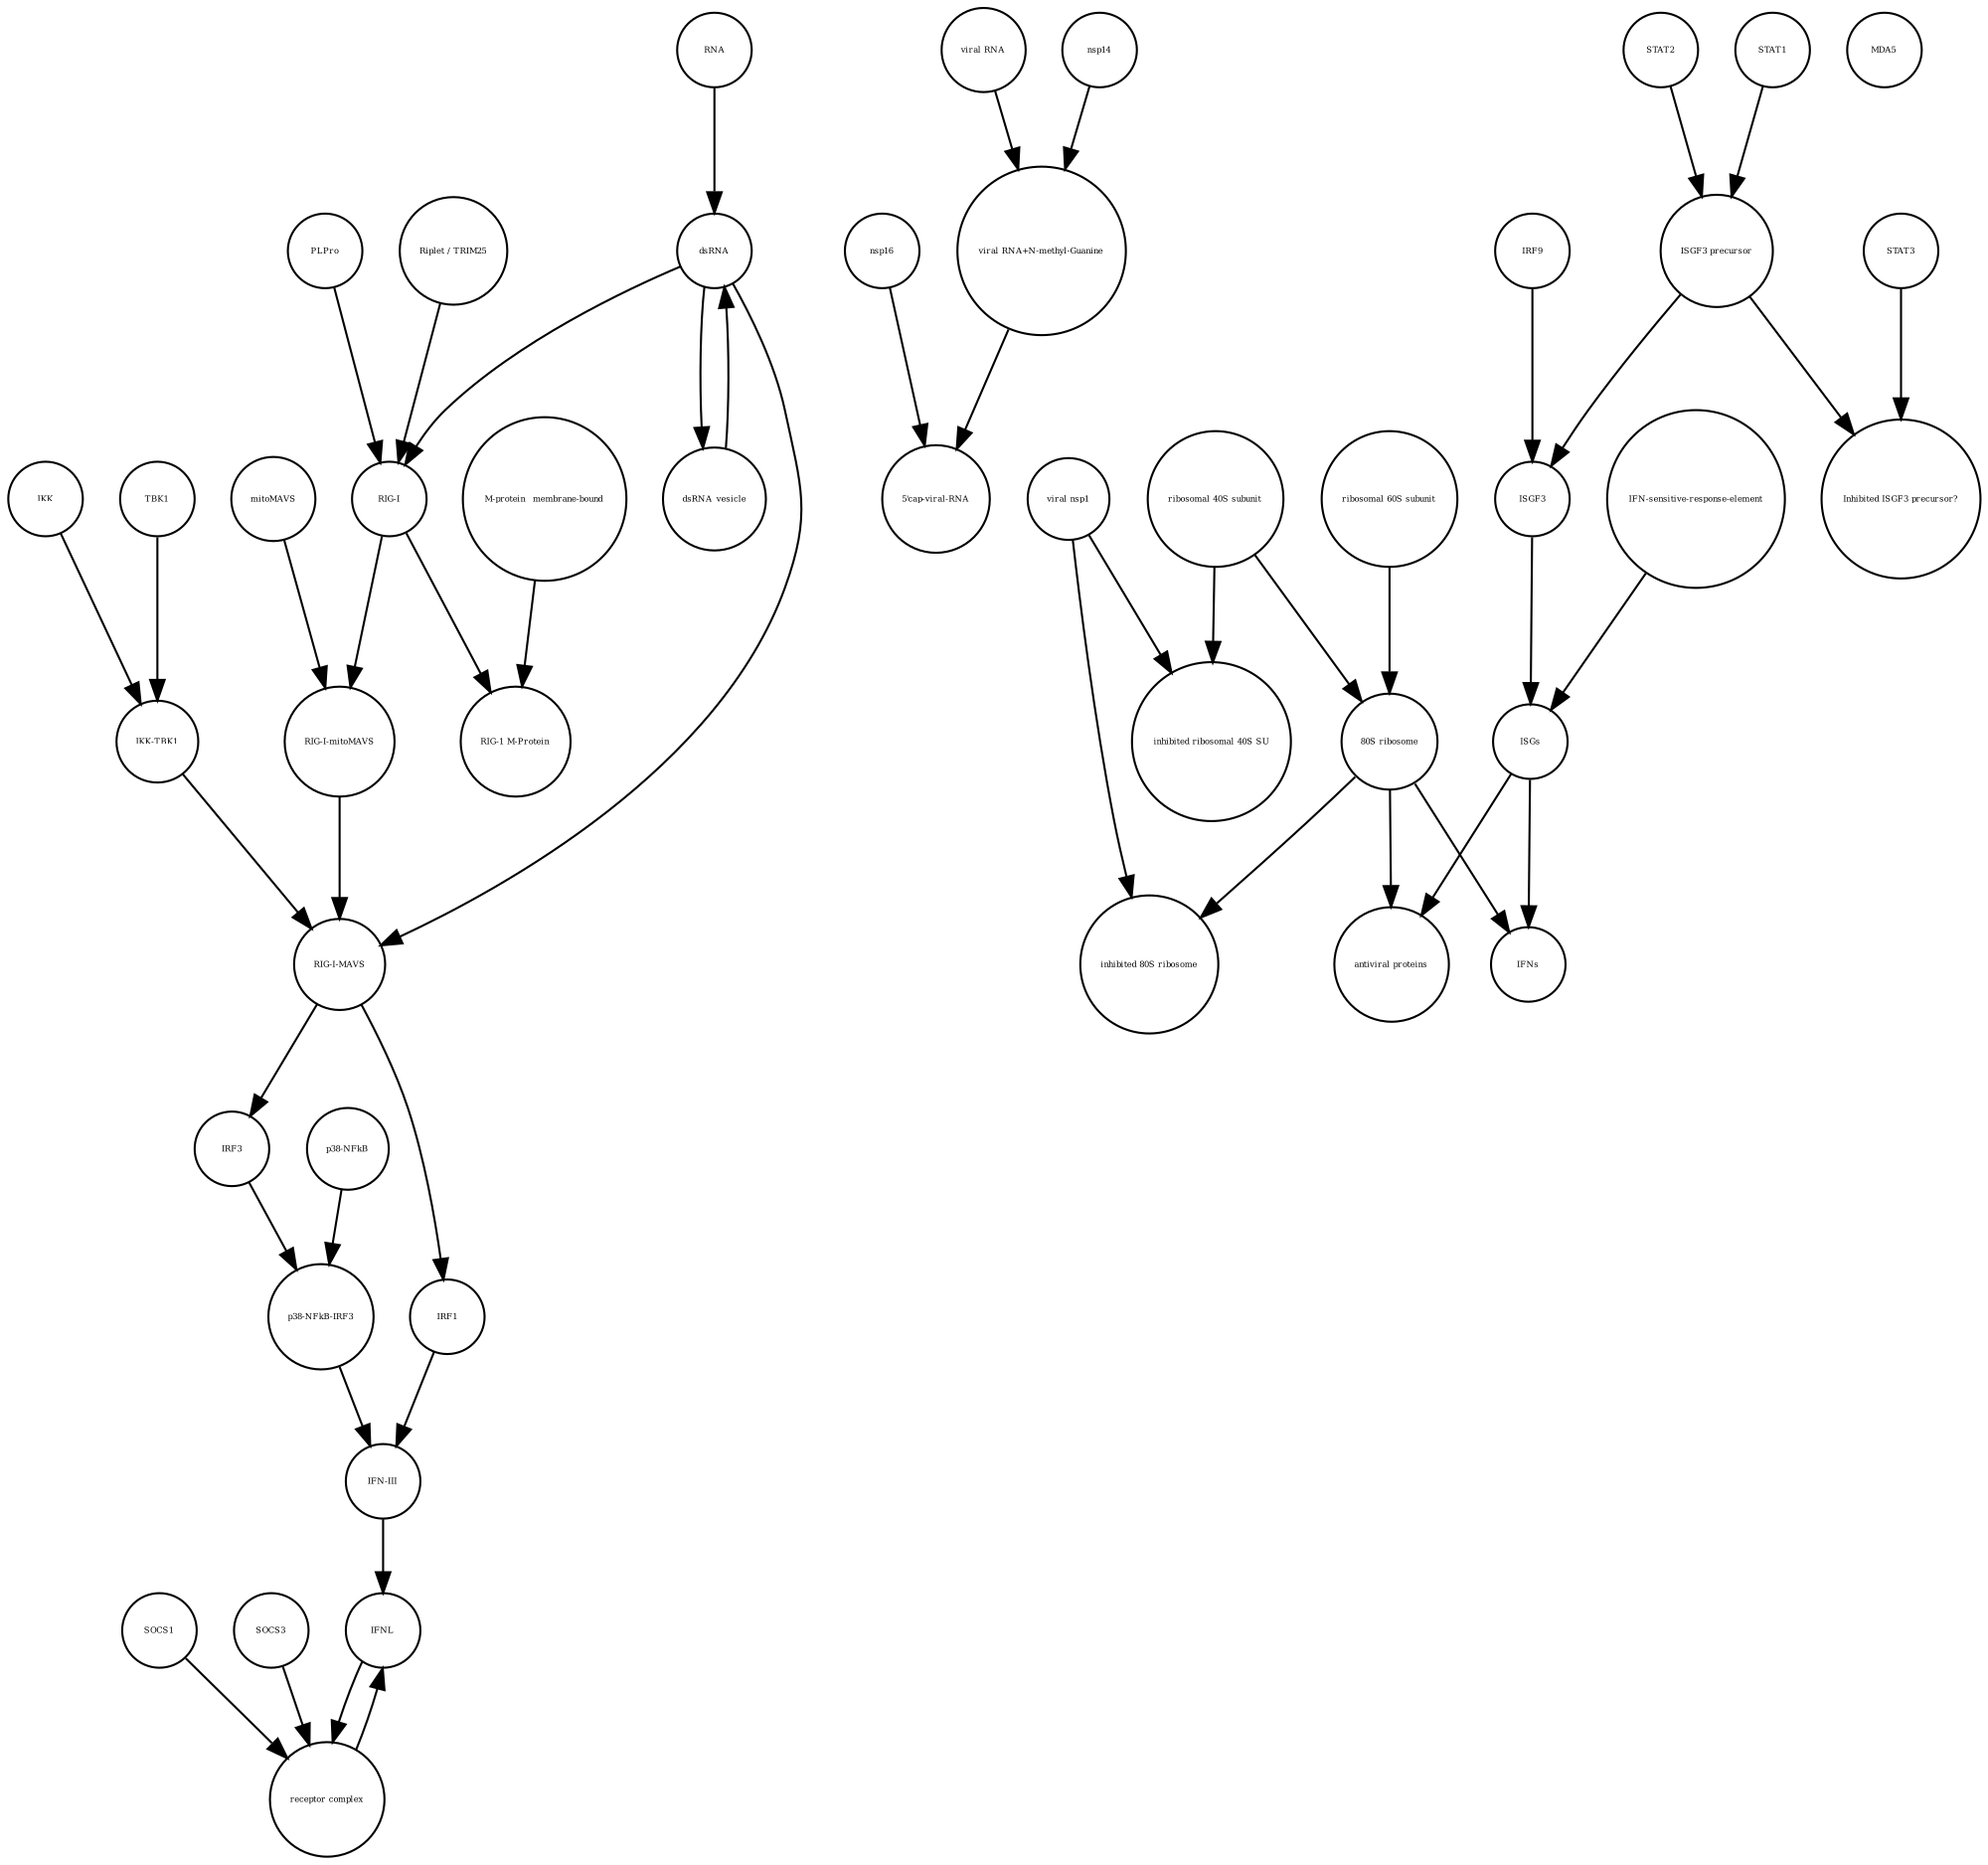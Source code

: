 strict digraph  {
"p38-NFkB-IRF3" [annotation="", bipartite=0, cls=complex, fontsize=4, label="p38-NFkB-IRF3", shape=circle];
"RIG-1 M-Protein" [annotation="", bipartite=0, cls=complex, fontsize=4, label="RIG-1 M-Protein", shape=circle];
"viral RNA+N-methyl-Guanine" [annotation="", bipartite=0, cls="nucleic acid feature", fontsize=4, label="viral RNA+N-methyl-Guanine", shape=circle];
"ribosomal 40S subunit" [annotation="", bipartite=0, cls=complex, fontsize=4, label="ribosomal 40S subunit", shape=circle];
nsp16 [annotation="", bipartite=0, cls=macromolecule, fontsize=4, label=nsp16, shape=circle];
STAT2 [annotation="", bipartite=0, cls=macromolecule, fontsize=4, label=STAT2, shape=circle];
STAT1 [annotation="", bipartite=0, cls=macromolecule, fontsize=4, label=STAT1, shape=circle];
IFNs [annotation="", bipartite=0, cls=macromolecule, fontsize=4, label=IFNs, shape=circle];
"IKK-TBK1" [annotation="", bipartite=0, cls=complex, fontsize=4, label="IKK-TBK1", shape=circle];
"receptor complex" [annotation="", bipartite=0, cls=complex, fontsize=4, label="receptor complex", shape=circle];
IRF3 [annotation="", bipartite=0, cls=macromolecule, fontsize=4, label=IRF3, shape=circle];
"inhibited ribosomal 40S SU" [annotation="urn_miriam_doi_10.1101%2F2020.05.18.102467", bipartite=0, cls=complex, fontsize=4, label="inhibited ribosomal 40S SU", shape=circle];
STAT3 [annotation="", bipartite=0, cls=macromolecule, fontsize=4, label=STAT3, shape=circle];
IRF1 [annotation="", bipartite=0, cls=macromolecule, fontsize=4, label=IRF1, shape=circle];
dsRNA_vesicle [annotation="", bipartite=0, cls="nucleic acid feature", fontsize=4, label=dsRNA_vesicle, shape=circle];
IKK [annotation="", bipartite=0, cls=macromolecule, fontsize=4, label=IKK, shape=circle];
PLPro [annotation="", bipartite=0, cls=macromolecule, fontsize=4, label=PLPro, shape=circle];
"M-protein_ membrane-bound" [annotation="", bipartite=0, cls=macromolecule, fontsize=4, label="M-protein_ membrane-bound", shape=circle];
"ISGF3 precursor" [annotation="", bipartite=0, cls=complex, fontsize=4, label="ISGF3 precursor", shape=circle];
"IFN-III" [annotation="", bipartite=0, cls=macromolecule, fontsize=4, label="IFN-III", shape=circle];
"Riplet / TRIM25" [annotation="", bipartite=0, cls=macromolecule, fontsize=4, label="Riplet / TRIM25", shape=circle];
IFNL [annotation="", bipartite=0, cls=macromolecule, fontsize=4, label=IFNL, shape=circle];
TBK1 [annotation="", bipartite=0, cls=macromolecule, fontsize=4, label=TBK1, shape=circle];
"viral RNA" [annotation="", bipartite=0, cls="nucleic acid feature", fontsize=4, label="viral RNA", shape=circle];
"ribosomal 60S subunit" [annotation="", bipartite=0, cls=complex, fontsize=4, label="ribosomal 60S subunit", shape=circle];
mitoMAVS [annotation="", bipartite=0, cls=macromolecule, fontsize=4, label=mitoMAVS, shape=circle];
"viral nsp1" [annotation="", bipartite=0, cls=macromolecule, fontsize=4, label="viral nsp1", shape=circle];
"80S ribosome" [annotation="", bipartite=0, cls=complex, fontsize=4, label="80S ribosome", shape=circle];
ISGF3 [annotation="", bipartite=0, cls=complex, fontsize=4, label=ISGF3, shape=circle];
"RIG-I-mitoMAVS" [annotation="", bipartite=0, cls=complex, fontsize=4, label="RIG-I-mitoMAVS", shape=circle];
dsRNA [annotation="", bipartite=0, cls="nucleic acid feature", fontsize=4, label=dsRNA, shape=circle];
SOCS1 [annotation="", bipartite=0, cls=macromolecule, fontsize=4, label=SOCS1, shape=circle];
"inhibited 80S ribosome" [annotation="", bipartite=0, cls=complex, fontsize=4, label="inhibited 80S ribosome", shape=circle];
"RIG-I" [annotation="", bipartite=0, cls=macromolecule, fontsize=4, label="RIG-I", shape=circle];
IRF9 [annotation="", bipartite=0, cls=macromolecule, fontsize=4, label=IRF9, shape=circle];
SOCS3 [annotation="", bipartite=0, cls=macromolecule, fontsize=4, label=SOCS3, shape=circle];
"p38-NFkB" [annotation="", bipartite=0, cls=complex, fontsize=4, label="p38-NFkB", shape=circle];
RNA [annotation="", bipartite=0, cls="nucleic acid feature", fontsize=4, label=RNA, shape=circle];
nsp14 [annotation="", bipartite=0, cls=macromolecule, fontsize=4, label=nsp14, shape=circle];
"Inhibited ISGF3 precursor?" [annotation="", bipartite=0, cls=complex, fontsize=4, label="Inhibited ISGF3 precursor?", shape=circle];
"antiviral proteins" [annotation="", bipartite=0, cls=macromolecule, fontsize=4, label="antiviral proteins", shape=circle];
"5'cap-viral-RNA" [annotation="", bipartite=0, cls="nucleic acid feature", fontsize=4, label="5'cap-viral-RNA", shape=circle];
ISGs [annotation="", bipartite=0, cls="nucleic acid feature", fontsize=4, label=ISGs, shape=circle];
"IFN-sensitive-response-element" [annotation="", bipartite=0, cls="nucleic acid feature", fontsize=4, label="IFN-sensitive-response-element", shape=circle];
MDA5 [annotation="", bipartite=0, cls=macromolecule, fontsize=4, label=MDA5, shape=circle];
"RIG-I-MAVS" [annotation="", bipartite=0, cls=complex, fontsize=4, label="RIG-I-MAVS", shape=circle];
"p38-NFkB-IRF3" -> "IFN-III"  [annotation="", interaction_type=stimulation];
"viral RNA+N-methyl-Guanine" -> "5'cap-viral-RNA"  [annotation="", interaction_type=production];
"ribosomal 40S subunit" -> "80S ribosome"  [annotation="", interaction_type=production];
"ribosomal 40S subunit" -> "inhibited ribosomal 40S SU"  [annotation="", interaction_type=production];
nsp16 -> "5'cap-viral-RNA"  [annotation="urn_miriam_doi_10.1016%2Fj.chom.2020.05.008", interaction_type=catalysis];
STAT2 -> "ISGF3 precursor"  [annotation="", interaction_type=production];
STAT1 -> "ISGF3 precursor"  [annotation="", interaction_type=production];
"IKK-TBK1" -> "RIG-I-MAVS"  [annotation="", interaction_type=production];
"receptor complex" -> IFNL  [annotation="", interaction_type=production];
IRF3 -> "p38-NFkB-IRF3"  [annotation="", interaction_type=production];
STAT3 -> "Inhibited ISGF3 precursor?"  [annotation="", interaction_type=production];
IRF1 -> "IFN-III"  [annotation="", interaction_type=stimulation];
dsRNA_vesicle -> dsRNA  [annotation="", interaction_type=production];
IKK -> "IKK-TBK1"  [annotation="", interaction_type=production];
PLPro -> "RIG-I"  [annotation="", interaction_type=catalysis];
"M-protein_ membrane-bound" -> "RIG-1 M-Protein"  [annotation="", interaction_type=production];
"ISGF3 precursor" -> "Inhibited ISGF3 precursor?"  [annotation="", interaction_type=production];
"ISGF3 precursor" -> ISGF3  [annotation="", interaction_type=production];
"IFN-III" -> IFNL  [annotation="", interaction_type=production];
"Riplet / TRIM25" -> "RIG-I"  [annotation="", interaction_type=catalysis];
IFNL -> "receptor complex"  [annotation="", interaction_type=stimulation];
TBK1 -> "IKK-TBK1"  [annotation="", interaction_type=production];
"viral RNA" -> "viral RNA+N-methyl-Guanine"  [annotation="", interaction_type=production];
"ribosomal 60S subunit" -> "80S ribosome"  [annotation="", interaction_type=production];
mitoMAVS -> "RIG-I-mitoMAVS"  [annotation="", interaction_type=production];
"viral nsp1" -> "inhibited 80S ribosome"  [annotation="", interaction_type=production];
"viral nsp1" -> "inhibited ribosomal 40S SU"  [annotation="", interaction_type=production];
"80S ribosome" -> "antiviral proteins"  [annotation="", interaction_type=catalysis];
"80S ribosome" -> "inhibited 80S ribosome"  [annotation="", interaction_type=production];
"80S ribosome" -> IFNs  [annotation="", interaction_type=catalysis];
ISGF3 -> ISGs  [annotation="", interaction_type="necessary stimulation"];
"RIG-I-mitoMAVS" -> "RIG-I-MAVS"  [annotation="", interaction_type=production];
dsRNA -> "RIG-I-MAVS"  [annotation="", interaction_type="necessary stimulation"];
dsRNA -> "RIG-I"  [annotation="", interaction_type="necessary stimulation"];
dsRNA -> dsRNA_vesicle  [annotation="", interaction_type=production];
SOCS1 -> "receptor complex"  [annotation="", interaction_type=production];
"RIG-I" -> "RIG-I-mitoMAVS"  [annotation="", interaction_type=production];
"RIG-I" -> "RIG-1 M-Protein"  [annotation="", interaction_type=production];
IRF9 -> ISGF3  [annotation="", interaction_type=production];
SOCS3 -> "receptor complex"  [annotation="", interaction_type=production];
"p38-NFkB" -> "p38-NFkB-IRF3"  [annotation="", interaction_type=production];
RNA -> dsRNA  [annotation="", interaction_type=production];
nsp14 -> "viral RNA+N-methyl-Guanine"  [annotation="", interaction_type=catalysis];
ISGs -> "antiviral proteins"  [annotation="", interaction_type=production];
ISGs -> IFNs  [annotation="", interaction_type=production];
"IFN-sensitive-response-element" -> ISGs  [annotation="", interaction_type=production];
"RIG-I-MAVS" -> IRF1  [annotation="", interaction_type=catalysis];
"RIG-I-MAVS" -> IRF3  [annotation="", interaction_type=stimulation];
}
